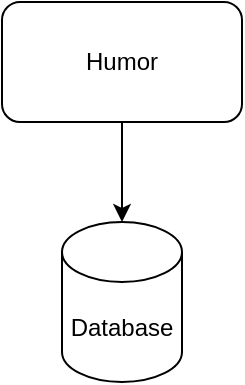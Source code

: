 <mxfile>
    <diagram id="XGXW_R-M_Y2mc1q5brIi" name="Page-1">
        <mxGraphModel dx="380" dy="1631" grid="1" gridSize="10" guides="1" tooltips="1" connect="1" arrows="1" fold="1" page="1" pageScale="1" pageWidth="827" pageHeight="1169" math="0" shadow="0">
            <root>
                <mxCell id="0"/>
                <mxCell id="1" parent="0"/>
                <mxCell id="3" style="edgeStyle=none;html=1;entryX=0.5;entryY=0;entryDx=0;entryDy=0;entryPerimeter=0;" edge="1" parent="1" source="2" target="4">
                    <mxGeometry relative="1" as="geometry">
                        <mxPoint x="280" y="-170" as="targetPoint"/>
                    </mxGeometry>
                </mxCell>
                <mxCell id="2" value="Humor" style="rounded=1;whiteSpace=wrap;html=1;" vertex="1" parent="1">
                    <mxGeometry x="220" y="-280" width="120" height="60" as="geometry"/>
                </mxCell>
                <mxCell id="4" value="Database" style="shape=cylinder3;whiteSpace=wrap;html=1;boundedLbl=1;backgroundOutline=1;size=15;" vertex="1" parent="1">
                    <mxGeometry x="250" y="-170" width="60" height="80" as="geometry"/>
                </mxCell>
            </root>
        </mxGraphModel>
    </diagram>
</mxfile>
